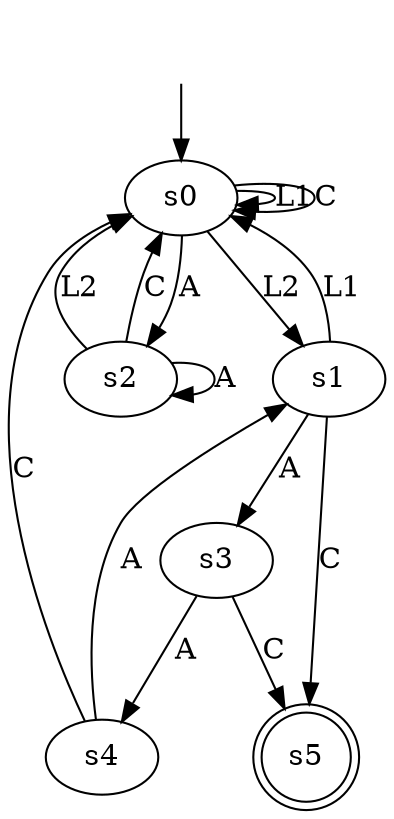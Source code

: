 digraph "output/magento_result_b_0.4" {
s0 [label=s0];
s1 [label=s1];
s2 [label=s2];
s3 [label=s3];
s4 [label=s4];
s5 [label=s5, shape=doublecircle];
s0 -> s0  [label=L1];
s0 -> s1  [label=L2];
s0 -> s2  [label=A];
s0 -> s0  [label=C];
s1 -> s0  [label=L1];
s1 -> s3  [label=A];
s1 -> s5  [label=C];
s2 -> s0  [label=L2];
s2 -> s2  [label=A];
s2 -> s0  [label=C];
s3 -> s4  [label=A];
s3 -> s5  [label=C];
s4 -> s1  [label=A];
s4 -> s0  [label=C];
__start0 [label="", shape=none];
__start0 -> s0  [label=""];
}
